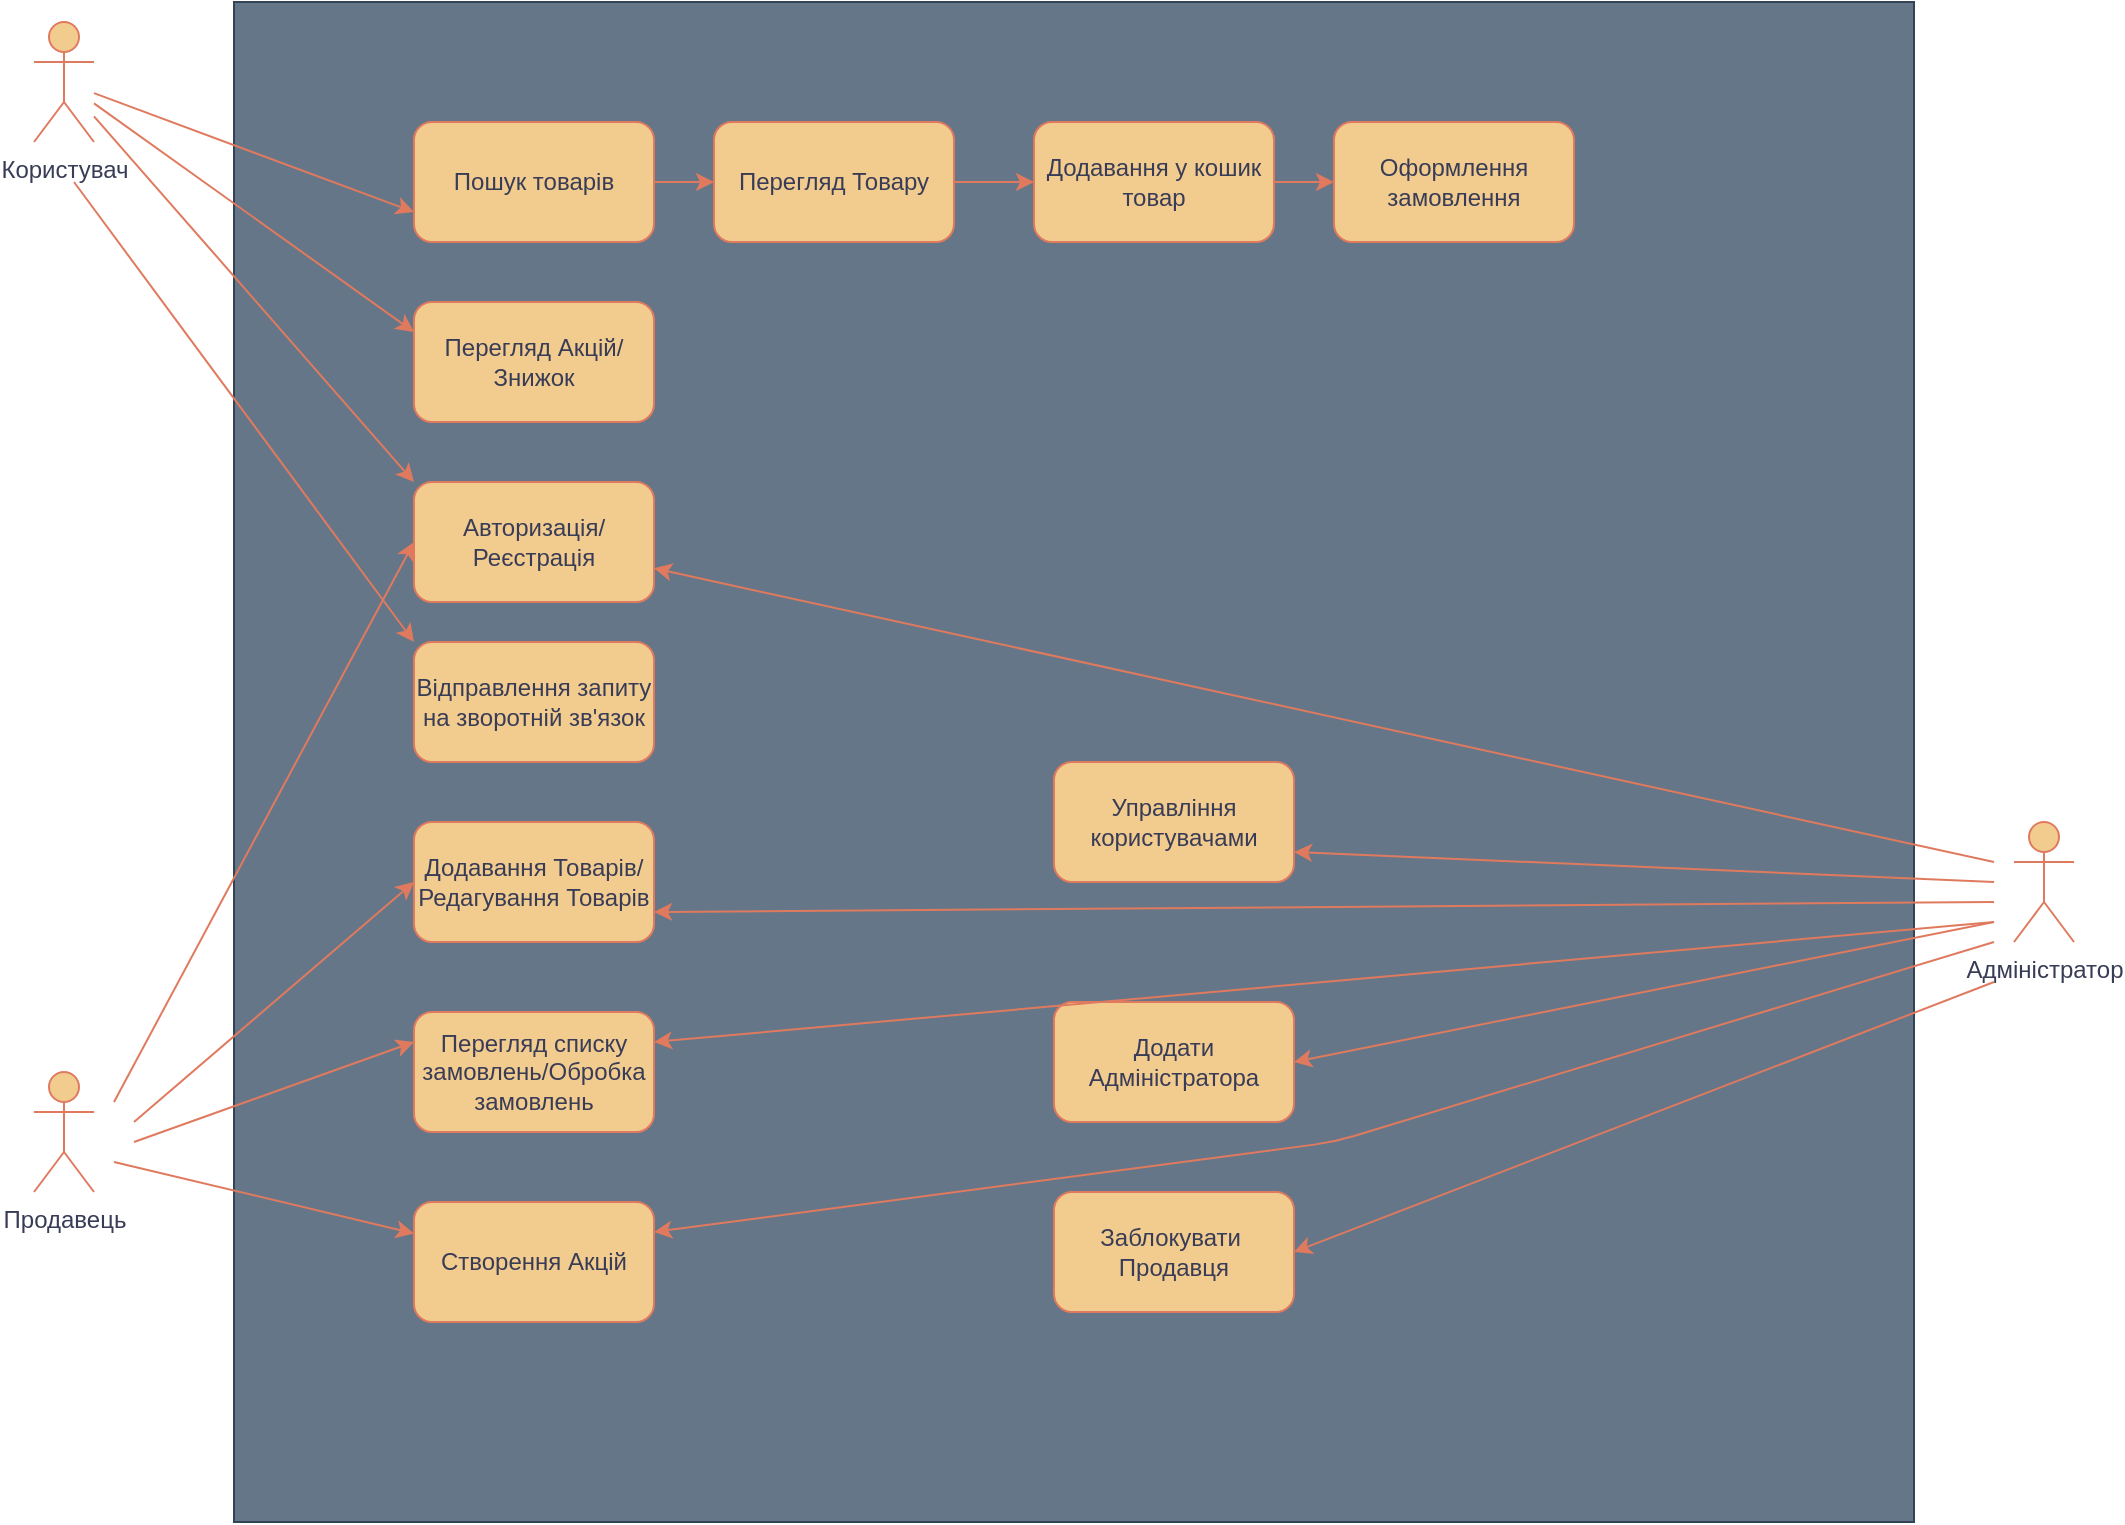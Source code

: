<mxfile version="21.1.1" type="google">
  <diagram name="Сторінка-1" id="VKPv65X0l94i4WQbLAY_">
    <mxGraphModel grid="1" page="1" gridSize="10" guides="1" tooltips="1" connect="1" arrows="1" fold="1" pageScale="1" pageWidth="827" pageHeight="1169" background="none" math="0" shadow="0">
      <root>
        <mxCell id="0" />
        <mxCell id="1" parent="0" />
        <mxCell id="5YpIn79fk9xGHt1B1sF2-10" value="" style="rounded=0;whiteSpace=wrap;html=1;perimeterSpacing=1;labelBackgroundColor=none;fillColor=#647687;strokeColor=#314354;fontColor=#ffffff;" vertex="1" parent="1">
          <mxGeometry x="160" y="50" width="840" height="760" as="geometry" />
        </mxCell>
        <mxCell id="0GrD6pJQcrozJYZS8G0e-5" value="" style="edgeStyle=orthogonalEdgeStyle;rounded=1;orthogonalLoop=1;jettySize=auto;html=1;strokeColor=#E07A5F;fontColor=default;fillColor=#F2CC8F;labelBackgroundColor=none;" edge="1" parent="1" source="S8yNesrK6YwU6jt9Z6hK-4" target="0GrD6pJQcrozJYZS8G0e-4">
          <mxGeometry relative="1" as="geometry" />
        </mxCell>
        <mxCell id="S8yNesrK6YwU6jt9Z6hK-4" value="Пошук товарів" style="rounded=1;whiteSpace=wrap;html=1;labelBackgroundColor=none;fillColor=#F2CC8F;strokeColor=#E07A5F;fontColor=#393C56;" vertex="1" parent="1">
          <mxGeometry x="250" y="110" width="120" height="60" as="geometry" />
        </mxCell>
        <mxCell id="S8yNesrK6YwU6jt9Z6hK-11" value="Користувач&lt;br&gt;" style="shape=umlActor;verticalLabelPosition=bottom;verticalAlign=top;html=1;outlineConnect=0;labelBackgroundColor=none;fillColor=#F2CC8F;strokeColor=#E07A5F;fontColor=#393C56;rounded=1;" vertex="1" parent="1">
          <mxGeometry x="60" y="60" width="30" height="60" as="geometry" />
        </mxCell>
        <mxCell id="S8yNesrK6YwU6jt9Z6hK-12" value="Авторизація/Реєстрація" style="rounded=1;whiteSpace=wrap;html=1;labelBackgroundColor=none;fillColor=#F2CC8F;strokeColor=#E07A5F;fontColor=#393C56;" vertex="1" parent="1">
          <mxGeometry x="250" y="290" width="120" height="60" as="geometry" />
        </mxCell>
        <mxCell id="S8yNesrK6YwU6jt9Z6hK-21" style="edgeStyle=orthogonalEdgeStyle;rounded=1;orthogonalLoop=1;jettySize=auto;html=1;labelBackgroundColor=none;strokeColor=#E07A5F;fontColor=default;" edge="1" parent="1" source="S8yNesrK6YwU6jt9Z6hK-13" target="S8yNesrK6YwU6jt9Z6hK-20">
          <mxGeometry relative="1" as="geometry" />
        </mxCell>
        <mxCell id="S8yNesrK6YwU6jt9Z6hK-13" value="Додавання у кошик товар" style="rounded=1;whiteSpace=wrap;html=1;labelBackgroundColor=none;fillColor=#F2CC8F;strokeColor=#E07A5F;fontColor=#393C56;" vertex="1" parent="1">
          <mxGeometry x="560" y="110" width="120" height="60" as="geometry" />
        </mxCell>
        <mxCell id="S8yNesrK6YwU6jt9Z6hK-14" value="Перегляд Акцій/&lt;br&gt;Знижок" style="rounded=1;whiteSpace=wrap;html=1;labelBackgroundColor=none;fillColor=#F2CC8F;strokeColor=#E07A5F;fontColor=#393C56;" vertex="1" parent="1">
          <mxGeometry x="250" y="200" width="120" height="60" as="geometry" />
        </mxCell>
        <mxCell id="S8yNesrK6YwU6jt9Z6hK-16" value="" style="endArrow=classic;html=1;rounded=1;entryX=0;entryY=0.75;entryDx=0;entryDy=0;labelBackgroundColor=none;strokeColor=#E07A5F;fontColor=default;" edge="1" parent="1" source="S8yNesrK6YwU6jt9Z6hK-11" target="S8yNesrK6YwU6jt9Z6hK-4">
          <mxGeometry width="50" height="50" relative="1" as="geometry">
            <mxPoint x="230" y="160" as="sourcePoint" />
            <mxPoint x="280" y="110" as="targetPoint" />
          </mxGeometry>
        </mxCell>
        <mxCell id="S8yNesrK6YwU6jt9Z6hK-17" value="" style="endArrow=classic;html=1;rounded=1;entryX=0;entryY=0.25;entryDx=0;entryDy=0;labelBackgroundColor=none;strokeColor=#E07A5F;fontColor=default;" edge="1" parent="1" source="S8yNesrK6YwU6jt9Z6hK-11" target="S8yNesrK6YwU6jt9Z6hK-14">
          <mxGeometry width="50" height="50" relative="1" as="geometry">
            <mxPoint x="70" y="90" as="sourcePoint" />
            <mxPoint x="170" y="65" as="targetPoint" />
          </mxGeometry>
        </mxCell>
        <mxCell id="S8yNesrK6YwU6jt9Z6hK-18" value="" style="endArrow=classic;html=1;rounded=1;entryX=0;entryY=0;entryDx=0;entryDy=0;labelBackgroundColor=none;strokeColor=#E07A5F;fontColor=default;" edge="1" parent="1" source="S8yNesrK6YwU6jt9Z6hK-11" target="S8yNesrK6YwU6jt9Z6hK-12">
          <mxGeometry width="50" height="50" relative="1" as="geometry">
            <mxPoint x="100" y="120" as="sourcePoint" />
            <mxPoint x="170" y="135" as="targetPoint" />
          </mxGeometry>
        </mxCell>
        <mxCell id="S8yNesrK6YwU6jt9Z6hK-20" value="Оформлення замовлення" style="rounded=1;whiteSpace=wrap;html=1;labelBackgroundColor=none;fillColor=#F2CC8F;strokeColor=#E07A5F;fontColor=#393C56;" vertex="1" parent="1">
          <mxGeometry x="710" y="110" width="120" height="60" as="geometry" />
        </mxCell>
        <mxCell id="S8yNesrK6YwU6jt9Z6hK-22" value="Продавець" style="shape=umlActor;verticalLabelPosition=bottom;verticalAlign=top;html=1;outlineConnect=0;labelBackgroundColor=none;fillColor=#F2CC8F;strokeColor=#E07A5F;fontColor=#393C56;rounded=1;" vertex="1" parent="1">
          <mxGeometry x="60" y="585" width="30" height="60" as="geometry" />
        </mxCell>
        <mxCell id="S8yNesrK6YwU6jt9Z6hK-26" value="Додавання Товарів/&lt;br&gt;Редагування Товарів" style="rounded=1;whiteSpace=wrap;html=1;labelBackgroundColor=none;fillColor=#F2CC8F;strokeColor=#E07A5F;fontColor=#393C56;" vertex="1" parent="1">
          <mxGeometry x="250" y="460" width="120" height="60" as="geometry" />
        </mxCell>
        <mxCell id="0GrD6pJQcrozJYZS8G0e-2" value="Створення Акцій" style="rounded=1;whiteSpace=wrap;html=1;labelBackgroundColor=none;fillColor=#F2CC8F;strokeColor=#E07A5F;fontColor=#393C56;" vertex="1" parent="1">
          <mxGeometry x="250" y="650" width="120" height="60" as="geometry" />
        </mxCell>
        <mxCell id="0GrD6pJQcrozJYZS8G0e-3" value="Адміністратор&lt;br&gt;" style="shape=umlActor;verticalLabelPosition=bottom;verticalAlign=top;html=1;outlineConnect=0;labelBackgroundColor=none;fillColor=#F2CC8F;strokeColor=#E07A5F;fontColor=#393C56;rounded=1;" vertex="1" parent="1">
          <mxGeometry x="1050" y="460" width="30" height="60" as="geometry" />
        </mxCell>
        <mxCell id="0GrD6pJQcrozJYZS8G0e-6" value="" style="edgeStyle=orthogonalEdgeStyle;rounded=1;orthogonalLoop=1;jettySize=auto;html=1;strokeColor=#E07A5F;fontColor=default;fillColor=#F2CC8F;labelBackgroundColor=none;" edge="1" parent="1" source="0GrD6pJQcrozJYZS8G0e-4" target="S8yNesrK6YwU6jt9Z6hK-13">
          <mxGeometry relative="1" as="geometry" />
        </mxCell>
        <mxCell id="0GrD6pJQcrozJYZS8G0e-4" value="Перегляд Товару&lt;br&gt;" style="rounded=1;whiteSpace=wrap;html=1;labelBackgroundColor=none;fillColor=#F2CC8F;strokeColor=#E07A5F;fontColor=#393C56;" vertex="1" parent="1">
          <mxGeometry x="400" y="110" width="120" height="60" as="geometry" />
        </mxCell>
        <mxCell id="0GrD6pJQcrozJYZS8G0e-7" value="Перегляд списку замовлень/Обробка замовлень" style="rounded=1;whiteSpace=wrap;html=1;labelBackgroundColor=none;fillColor=#F2CC8F;strokeColor=#E07A5F;fontColor=#393C56;" vertex="1" parent="1">
          <mxGeometry x="250" y="555" width="120" height="60" as="geometry" />
        </mxCell>
        <mxCell id="0GrD6pJQcrozJYZS8G0e-11" value="Відправлення запиту на зворотній зв&#39;язок" style="rounded=1;whiteSpace=wrap;html=1;labelBackgroundColor=none;fillColor=#F2CC8F;strokeColor=#E07A5F;fontColor=#393C56;" vertex="1" parent="1">
          <mxGeometry x="250" y="370" width="120" height="60" as="geometry" />
        </mxCell>
        <mxCell id="0GrD6pJQcrozJYZS8G0e-12" value="" style="endArrow=classic;html=1;rounded=1;strokeColor=#E07A5F;fontColor=default;fillColor=#F2CC8F;entryX=0;entryY=0;entryDx=0;entryDy=0;labelBackgroundColor=none;" edge="1" parent="1" target="0GrD6pJQcrozJYZS8G0e-11">
          <mxGeometry width="50" height="50" relative="1" as="geometry">
            <mxPoint x="80" y="140" as="sourcePoint" />
            <mxPoint x="90" y="150" as="targetPoint" />
          </mxGeometry>
        </mxCell>
        <mxCell id="0GrD6pJQcrozJYZS8G0e-15" value="" style="endArrow=classic;html=1;rounded=1;strokeColor=#E07A5F;fontColor=default;fillColor=#F2CC8F;entryX=0;entryY=0.5;entryDx=0;entryDy=0;labelBackgroundColor=none;" edge="1" parent="1" target="S8yNesrK6YwU6jt9Z6hK-12">
          <mxGeometry width="50" height="50" relative="1" as="geometry">
            <mxPoint x="100" y="600" as="sourcePoint" />
            <mxPoint x="290" y="-90" as="targetPoint" />
          </mxGeometry>
        </mxCell>
        <mxCell id="0GrD6pJQcrozJYZS8G0e-16" value="" style="endArrow=classic;html=1;rounded=1;strokeColor=#E07A5F;fontColor=default;fillColor=#F2CC8F;entryX=0;entryY=0.5;entryDx=0;entryDy=0;labelBackgroundColor=none;" edge="1" parent="1" target="S8yNesrK6YwU6jt9Z6hK-26">
          <mxGeometry width="50" height="50" relative="1" as="geometry">
            <mxPoint x="110" y="610" as="sourcePoint" />
            <mxPoint x="320" y="20" as="targetPoint" />
          </mxGeometry>
        </mxCell>
        <mxCell id="0GrD6pJQcrozJYZS8G0e-17" value="" style="endArrow=classic;html=1;rounded=1;strokeColor=#E07A5F;fontColor=default;fillColor=#F2CC8F;entryX=0;entryY=0.25;entryDx=0;entryDy=0;labelBackgroundColor=none;" edge="1" parent="1" target="0GrD6pJQcrozJYZS8G0e-7">
          <mxGeometry width="50" height="50" relative="1" as="geometry">
            <mxPoint x="110" y="620" as="sourcePoint" />
            <mxPoint x="360" y="20" as="targetPoint" />
          </mxGeometry>
        </mxCell>
        <mxCell id="0GrD6pJQcrozJYZS8G0e-18" value="" style="endArrow=classic;html=1;rounded=1;strokeColor=#E07A5F;fontColor=default;fillColor=#F2CC8F;labelBackgroundColor=none;" edge="1" parent="1" target="0GrD6pJQcrozJYZS8G0e-2">
          <mxGeometry width="50" height="50" relative="1" as="geometry">
            <mxPoint x="100" y="630" as="sourcePoint" />
            <mxPoint x="360" y="95" as="targetPoint" />
          </mxGeometry>
        </mxCell>
        <mxCell id="0GrD6pJQcrozJYZS8G0e-22" value="Управління користувачами&lt;br&gt;" style="rounded=1;whiteSpace=wrap;html=1;labelBackgroundColor=none;fillColor=#F2CC8F;strokeColor=#E07A5F;fontColor=#393C56;" vertex="1" parent="1">
          <mxGeometry x="570" y="430" width="120" height="60" as="geometry" />
        </mxCell>
        <mxCell id="0GrD6pJQcrozJYZS8G0e-47" value="" style="endArrow=classic;html=1;rounded=1;strokeColor=#E07A5F;fontColor=default;fillColor=#F2CC8F;entryX=1;entryY=0.5;entryDx=0;entryDy=0;labelBackgroundColor=none;" edge="1" parent="1" target="5YpIn79fk9xGHt1B1sF2-2">
          <mxGeometry width="50" height="50" relative="1" as="geometry">
            <mxPoint x="1040" y="510" as="sourcePoint" />
            <mxPoint x="380" y="610" as="targetPoint" />
          </mxGeometry>
        </mxCell>
        <mxCell id="0GrD6pJQcrozJYZS8G0e-48" value="" style="endArrow=classic;html=1;rounded=1;strokeColor=#E07A5F;fontColor=default;fillColor=#F2CC8F;entryX=1;entryY=0.5;entryDx=0;entryDy=0;labelBackgroundColor=none;" edge="1" parent="1" target="5YpIn79fk9xGHt1B1sF2-3">
          <mxGeometry width="50" height="50" relative="1" as="geometry">
            <mxPoint x="1040" y="540" as="sourcePoint" />
            <mxPoint x="380" y="700" as="targetPoint" />
          </mxGeometry>
        </mxCell>
        <mxCell id="0GrD6pJQcrozJYZS8G0e-49" value="" style="endArrow=classic;html=1;rounded=1;strokeColor=#E07A5F;fontColor=default;fillColor=#F2CC8F;entryX=1;entryY=0.75;entryDx=0;entryDy=0;labelBackgroundColor=none;" edge="1" parent="1" target="0GrD6pJQcrozJYZS8G0e-22">
          <mxGeometry width="50" height="50" relative="1" as="geometry">
            <mxPoint x="1040" y="490" as="sourcePoint" />
            <mxPoint x="380" y="775" as="targetPoint" />
            <Array as="points" />
          </mxGeometry>
        </mxCell>
        <mxCell id="5YpIn79fk9xGHt1B1sF2-2" value="Додати Адміністратора" style="rounded=1;whiteSpace=wrap;html=1;labelBackgroundColor=none;fillColor=#F2CC8F;strokeColor=#E07A5F;fontColor=#393C56;" vertex="1" parent="1">
          <mxGeometry x="570" y="550" width="120" height="60" as="geometry" />
        </mxCell>
        <mxCell id="5YpIn79fk9xGHt1B1sF2-3" value="Заблокувати&amp;nbsp;&lt;br&gt;Продавця" style="rounded=1;whiteSpace=wrap;html=1;labelBackgroundColor=none;fillColor=#F2CC8F;strokeColor=#E07A5F;fontColor=#393C56;" vertex="1" parent="1">
          <mxGeometry x="570" y="645" width="120" height="60" as="geometry" />
        </mxCell>
        <mxCell id="5YpIn79fk9xGHt1B1sF2-13" value="" style="endArrow=classic;html=1;rounded=0;strokeColor=#E07A5F;fontColor=#393C56;fillColor=#F2CC8F;" edge="1" parent="1" target="S8yNesrK6YwU6jt9Z6hK-12">
          <mxGeometry width="50" height="50" relative="1" as="geometry">
            <mxPoint x="1040" y="480" as="sourcePoint" />
            <mxPoint x="620" y="330" as="targetPoint" />
          </mxGeometry>
        </mxCell>
        <mxCell id="5YpIn79fk9xGHt1B1sF2-14" value="" style="endArrow=classic;html=1;rounded=0;strokeColor=#E07A5F;fontColor=#393C56;fillColor=#F2CC8F;entryX=1;entryY=0.75;entryDx=0;entryDy=0;" edge="1" parent="1" target="S8yNesrK6YwU6jt9Z6hK-26">
          <mxGeometry width="50" height="50" relative="1" as="geometry">
            <mxPoint x="1040" y="500" as="sourcePoint" />
            <mxPoint x="500" y="500" as="targetPoint" />
          </mxGeometry>
        </mxCell>
        <mxCell id="5YpIn79fk9xGHt1B1sF2-15" value="" style="endArrow=classic;html=1;rounded=1;strokeColor=#E07A5F;fontColor=default;fillColor=#F2CC8F;labelBackgroundColor=none;entryX=1;entryY=0.25;entryDx=0;entryDy=0;" edge="1" parent="1" target="0GrD6pJQcrozJYZS8G0e-2">
          <mxGeometry width="50" height="50" relative="1" as="geometry">
            <mxPoint x="1040" y="520" as="sourcePoint" />
            <mxPoint x="260" y="676" as="targetPoint" />
            <Array as="points">
              <mxPoint x="710" y="620" />
            </Array>
          </mxGeometry>
        </mxCell>
        <mxCell id="ngApy8xwW_2WBI4vdzIO-2" value="" style="endArrow=classic;html=1;rounded=0;strokeColor=#E07A5F;fontColor=#393C56;fillColor=#F2CC8F;entryX=1;entryY=0.25;entryDx=0;entryDy=0;" edge="1" parent="1" target="0GrD6pJQcrozJYZS8G0e-7">
          <mxGeometry width="50" height="50" relative="1" as="geometry">
            <mxPoint x="1040" y="510" as="sourcePoint" />
            <mxPoint x="380" y="515" as="targetPoint" />
          </mxGeometry>
        </mxCell>
      </root>
    </mxGraphModel>
  </diagram>
</mxfile>
